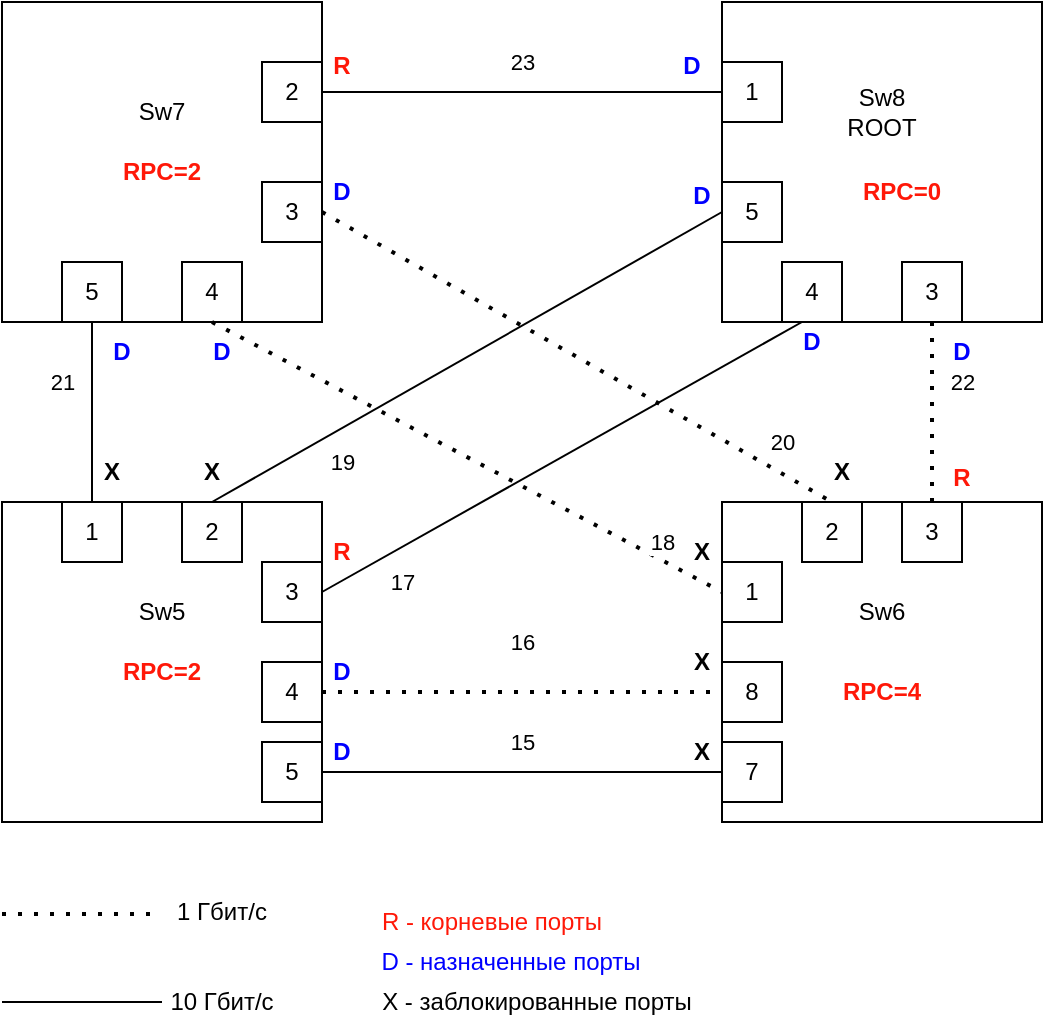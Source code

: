<mxfile version="20.8.10" type="device"><diagram name="Страница 1" id="qbmuqOFNlnx9jBESHyc4"><mxGraphModel dx="712" dy="827" grid="0" gridSize="10" guides="1" tooltips="1" connect="1" arrows="1" fold="1" page="1" pageScale="1" pageWidth="827" pageHeight="1169" math="0" shadow="0"><root><mxCell id="0"/><mxCell id="1" parent="0"/><mxCell id="DLdEltHi3bQjA7MI4Gy9-1" value="" style="whiteSpace=wrap;html=1;aspect=fixed;" parent="1" vertex="1"><mxGeometry x="80" y="140" width="160" height="160" as="geometry"/></mxCell><mxCell id="DLdEltHi3bQjA7MI4Gy9-2" value="Sw7" style="text;html=1;strokeColor=none;fillColor=none;align=center;verticalAlign=middle;whiteSpace=wrap;rounded=0;" parent="1" vertex="1"><mxGeometry x="130" y="180" width="60" height="30" as="geometry"/></mxCell><mxCell id="DLdEltHi3bQjA7MI4Gy9-3" value="2" style="whiteSpace=wrap;html=1;aspect=fixed;" parent="1" vertex="1"><mxGeometry x="210" y="170" width="30" height="30" as="geometry"/></mxCell><mxCell id="DLdEltHi3bQjA7MI4Gy9-4" value="3" style="whiteSpace=wrap;html=1;aspect=fixed;" parent="1" vertex="1"><mxGeometry x="210" y="230" width="30" height="30" as="geometry"/></mxCell><mxCell id="DLdEltHi3bQjA7MI4Gy9-5" value="5" style="whiteSpace=wrap;html=1;aspect=fixed;" parent="1" vertex="1"><mxGeometry x="110" y="270" width="30" height="30" as="geometry"/></mxCell><mxCell id="DLdEltHi3bQjA7MI4Gy9-6" value="4" style="whiteSpace=wrap;html=1;aspect=fixed;" parent="1" vertex="1"><mxGeometry x="170" y="270" width="30" height="30" as="geometry"/></mxCell><mxCell id="DLdEltHi3bQjA7MI4Gy9-7" value="" style="whiteSpace=wrap;html=1;aspect=fixed;" parent="1" vertex="1"><mxGeometry x="80" y="390" width="160" height="160" as="geometry"/></mxCell><mxCell id="DLdEltHi3bQjA7MI4Gy9-8" value="Sw5" style="text;html=1;strokeColor=none;fillColor=none;align=center;verticalAlign=middle;whiteSpace=wrap;rounded=0;" parent="1" vertex="1"><mxGeometry x="130" y="430" width="60" height="30" as="geometry"/></mxCell><mxCell id="DLdEltHi3bQjA7MI4Gy9-9" value="2" style="whiteSpace=wrap;html=1;aspect=fixed;" parent="1" vertex="1"><mxGeometry x="170" y="390" width="30" height="30" as="geometry"/></mxCell><mxCell id="DLdEltHi3bQjA7MI4Gy9-10" value="3" style="whiteSpace=wrap;html=1;aspect=fixed;" parent="1" vertex="1"><mxGeometry x="210" y="420" width="30" height="30" as="geometry"/></mxCell><mxCell id="DLdEltHi3bQjA7MI4Gy9-11" value="1" style="whiteSpace=wrap;html=1;aspect=fixed;" parent="1" vertex="1"><mxGeometry x="110" y="390" width="30" height="30" as="geometry"/></mxCell><mxCell id="DLdEltHi3bQjA7MI4Gy9-12" value="5" style="whiteSpace=wrap;html=1;aspect=fixed;" parent="1" vertex="1"><mxGeometry x="210" y="510" width="30" height="30" as="geometry"/></mxCell><mxCell id="DLdEltHi3bQjA7MI4Gy9-13" value="" style="whiteSpace=wrap;html=1;aspect=fixed;" parent="1" vertex="1"><mxGeometry x="440" y="390" width="160" height="160" as="geometry"/></mxCell><mxCell id="DLdEltHi3bQjA7MI4Gy9-14" value="Sw6" style="text;html=1;strokeColor=none;fillColor=none;align=center;verticalAlign=middle;whiteSpace=wrap;rounded=0;" parent="1" vertex="1"><mxGeometry x="490" y="430" width="60" height="30" as="geometry"/></mxCell><mxCell id="DLdEltHi3bQjA7MI4Gy9-15" value="1" style="whiteSpace=wrap;html=1;aspect=fixed;" parent="1" vertex="1"><mxGeometry x="440" y="420" width="30" height="30" as="geometry"/></mxCell><mxCell id="DLdEltHi3bQjA7MI4Gy9-16" value="2" style="whiteSpace=wrap;html=1;aspect=fixed;" parent="1" vertex="1"><mxGeometry x="480" y="390" width="30" height="30" as="geometry"/></mxCell><mxCell id="DLdEltHi3bQjA7MI4Gy9-17" value="8" style="whiteSpace=wrap;html=1;aspect=fixed;" parent="1" vertex="1"><mxGeometry x="440" y="470" width="30" height="30" as="geometry"/></mxCell><mxCell id="DLdEltHi3bQjA7MI4Gy9-18" value="3" style="whiteSpace=wrap;html=1;aspect=fixed;" parent="1" vertex="1"><mxGeometry x="530" y="390" width="30" height="30" as="geometry"/></mxCell><mxCell id="DLdEltHi3bQjA7MI4Gy9-20" value="" style="whiteSpace=wrap;html=1;aspect=fixed;" parent="1" vertex="1"><mxGeometry x="440" y="140" width="160" height="160" as="geometry"/></mxCell><mxCell id="DLdEltHi3bQjA7MI4Gy9-21" value="Sw8&lt;br&gt;ROOT&lt;br&gt;" style="text;html=1;strokeColor=none;fillColor=none;align=center;verticalAlign=middle;whiteSpace=wrap;rounded=0;" parent="1" vertex="1"><mxGeometry x="490" y="180" width="60" height="30" as="geometry"/></mxCell><mxCell id="DLdEltHi3bQjA7MI4Gy9-22" value="1" style="whiteSpace=wrap;html=1;aspect=fixed;" parent="1" vertex="1"><mxGeometry x="440" y="170" width="30" height="30" as="geometry"/></mxCell><mxCell id="DLdEltHi3bQjA7MI4Gy9-23" value="5" style="whiteSpace=wrap;html=1;aspect=fixed;" parent="1" vertex="1"><mxGeometry x="440" y="230" width="30" height="30" as="geometry"/></mxCell><mxCell id="DLdEltHi3bQjA7MI4Gy9-24" value="4" style="whiteSpace=wrap;html=1;aspect=fixed;" parent="1" vertex="1"><mxGeometry x="470" y="270" width="30" height="30" as="geometry"/></mxCell><mxCell id="DLdEltHi3bQjA7MI4Gy9-25" value="3" style="whiteSpace=wrap;html=1;aspect=fixed;" parent="1" vertex="1"><mxGeometry x="530" y="270" width="30" height="30" as="geometry"/></mxCell><mxCell id="DLdEltHi3bQjA7MI4Gy9-31" value="19" style="endArrow=none;html=1;rounded=0;entryX=0;entryY=0.5;entryDx=0;entryDy=0;exitX=0.5;exitY=0;exitDx=0;exitDy=0;" parent="1" source="DLdEltHi3bQjA7MI4Gy9-9" target="DLdEltHi3bQjA7MI4Gy9-23" edge="1"><mxGeometry x="-0.547" y="-15" width="50" height="50" relative="1" as="geometry"><mxPoint x="290" y="370" as="sourcePoint"/><mxPoint x="340" y="320" as="targetPoint"/><mxPoint as="offset"/></mxGeometry></mxCell><mxCell id="DLdEltHi3bQjA7MI4Gy9-32" value="17" style="endArrow=none;html=1;rounded=0;exitX=1;exitY=0.5;exitDx=0;exitDy=0;entryX=0.25;entryY=1;entryDx=0;entryDy=0;" parent="1" source="DLdEltHi3bQjA7MI4Gy9-10" target="DLdEltHi3bQjA7MI4Gy9-20" edge="1"><mxGeometry x="-0.729" y="-15" width="50" height="50" relative="1" as="geometry"><mxPoint x="280" y="420" as="sourcePoint"/><mxPoint x="330" y="370" as="targetPoint"/><mxPoint as="offset"/></mxGeometry></mxCell><mxCell id="DLdEltHi3bQjA7MI4Gy9-34" value="21" style="endArrow=none;html=1;rounded=0;entryX=0.5;entryY=1;entryDx=0;entryDy=0;exitX=0.5;exitY=0;exitDx=0;exitDy=0;" parent="1" source="DLdEltHi3bQjA7MI4Gy9-11" target="DLdEltHi3bQjA7MI4Gy9-5" edge="1"><mxGeometry x="0.333" y="15" width="50" height="50" relative="1" as="geometry"><mxPoint x="40" y="390" as="sourcePoint"/><mxPoint x="90" y="340" as="targetPoint"/><mxPoint as="offset"/></mxGeometry></mxCell><mxCell id="DLdEltHi3bQjA7MI4Gy9-35" value="7" style="whiteSpace=wrap;html=1;aspect=fixed;" parent="1" vertex="1"><mxGeometry x="440" y="510" width="30" height="30" as="geometry"/></mxCell><mxCell id="DLdEltHi3bQjA7MI4Gy9-36" value="4" style="whiteSpace=wrap;html=1;aspect=fixed;" parent="1" vertex="1"><mxGeometry x="210" y="470" width="30" height="30" as="geometry"/></mxCell><mxCell id="DLdEltHi3bQjA7MI4Gy9-38" value="15" style="endArrow=none;html=1;rounded=0;exitX=1;exitY=0.5;exitDx=0;exitDy=0;entryX=0;entryY=0.5;entryDx=0;entryDy=0;" parent="1" source="DLdEltHi3bQjA7MI4Gy9-12" target="DLdEltHi3bQjA7MI4Gy9-35" edge="1"><mxGeometry y="15" width="50" height="50" relative="1" as="geometry"><mxPoint x="250" y="524.5" as="sourcePoint"/><mxPoint x="450" y="524.5" as="targetPoint"/><mxPoint as="offset"/></mxGeometry></mxCell><mxCell id="DLdEltHi3bQjA7MI4Gy9-40" value="16" style="endArrow=none;dashed=1;html=1;dashPattern=1 3;strokeWidth=2;rounded=0;exitX=1;exitY=0.5;exitDx=0;exitDy=0;entryX=0;entryY=0.5;entryDx=0;entryDy=0;" parent="1" source="DLdEltHi3bQjA7MI4Gy9-36" target="DLdEltHi3bQjA7MI4Gy9-17" edge="1"><mxGeometry y="25" width="50" height="50" relative="1" as="geometry"><mxPoint x="270" y="510" as="sourcePoint"/><mxPoint x="320" y="460" as="targetPoint"/><mxPoint as="offset"/></mxGeometry></mxCell><mxCell id="DLdEltHi3bQjA7MI4Gy9-41" value="18" style="endArrow=none;dashed=1;html=1;dashPattern=1 3;strokeWidth=2;rounded=0;entryX=0;entryY=0.5;entryDx=0;entryDy=0;exitX=0.5;exitY=1;exitDx=0;exitDy=0;" parent="1" source="DLdEltHi3bQjA7MI4Gy9-6" target="DLdEltHi3bQjA7MI4Gy9-15" edge="1"><mxGeometry x="0.735" y="8" width="50" height="50" relative="1" as="geometry"><mxPoint x="170" y="370" as="sourcePoint"/><mxPoint x="220" y="320" as="targetPoint"/><mxPoint as="offset"/></mxGeometry></mxCell><mxCell id="DLdEltHi3bQjA7MI4Gy9-42" value="20&lt;br&gt;" style="endArrow=none;dashed=1;html=1;dashPattern=1 3;strokeWidth=2;rounded=0;exitX=1;exitY=0.5;exitDx=0;exitDy=0;entryX=0.5;entryY=0;entryDx=0;entryDy=0;" parent="1" source="DLdEltHi3bQjA7MI4Gy9-4" target="DLdEltHi3bQjA7MI4Gy9-16" edge="1"><mxGeometry x="0.751" y="14" width="50" height="50" relative="1" as="geometry"><mxPoint x="320" y="270" as="sourcePoint"/><mxPoint x="370" y="220" as="targetPoint"/><mxPoint as="offset"/></mxGeometry></mxCell><mxCell id="DLdEltHi3bQjA7MI4Gy9-43" value="22" style="endArrow=none;dashed=1;html=1;dashPattern=1 3;strokeWidth=2;rounded=0;exitX=0.5;exitY=0;exitDx=0;exitDy=0;entryX=0.5;entryY=1;entryDx=0;entryDy=0;" parent="1" source="DLdEltHi3bQjA7MI4Gy9-18" target="DLdEltHi3bQjA7MI4Gy9-25" edge="1"><mxGeometry x="0.333" y="-15" width="50" height="50" relative="1" as="geometry"><mxPoint x="550" y="380" as="sourcePoint"/><mxPoint x="600" y="330" as="targetPoint"/><mxPoint as="offset"/></mxGeometry></mxCell><mxCell id="DLdEltHi3bQjA7MI4Gy9-44" value="" style="endArrow=none;dashed=1;html=1;dashPattern=1 3;strokeWidth=2;rounded=0;" parent="1" edge="1"><mxGeometry width="50" height="50" relative="1" as="geometry"><mxPoint x="80" y="596" as="sourcePoint"/><mxPoint x="160" y="596" as="targetPoint"/></mxGeometry></mxCell><mxCell id="DLdEltHi3bQjA7MI4Gy9-45" value="" style="endArrow=none;html=1;rounded=0;" parent="1" edge="1"><mxGeometry width="50" height="50" relative="1" as="geometry"><mxPoint x="80" y="640" as="sourcePoint"/><mxPoint x="160" y="640" as="targetPoint"/></mxGeometry></mxCell><mxCell id="DLdEltHi3bQjA7MI4Gy9-46" value="1 Гбит/с" style="text;html=1;strokeColor=none;fillColor=none;align=center;verticalAlign=middle;whiteSpace=wrap;rounded=0;" parent="1" vertex="1"><mxGeometry x="160" y="580" width="60" height="30" as="geometry"/></mxCell><mxCell id="DLdEltHi3bQjA7MI4Gy9-47" value="10 Гбит/с" style="text;html=1;strokeColor=none;fillColor=none;align=center;verticalAlign=middle;whiteSpace=wrap;rounded=0;" parent="1" vertex="1"><mxGeometry x="160" y="625" width="60" height="30" as="geometry"/></mxCell><mxCell id="DLdEltHi3bQjA7MI4Gy9-48" value="R - корневые порты" style="text;html=1;strokeColor=none;fillColor=none;align=center;verticalAlign=middle;whiteSpace=wrap;rounded=0;fontColor=#FF1808;" parent="1" vertex="1"><mxGeometry x="264" y="585" width="122" height="30" as="geometry"/></mxCell><mxCell id="DLdEltHi3bQjA7MI4Gy9-49" value="D - назначенные порты" style="text;html=1;strokeColor=none;fillColor=none;align=center;verticalAlign=middle;whiteSpace=wrap;rounded=0;fontColor=#0000FF;" parent="1" vertex="1"><mxGeometry x="265" y="605" width="139" height="30" as="geometry"/></mxCell><mxCell id="DLdEltHi3bQjA7MI4Gy9-50" value="Х - заблокированные порты" style="text;html=1;align=center;verticalAlign=middle;whiteSpace=wrap;rounded=0;fontColor=#000000;" parent="1" vertex="1"><mxGeometry x="265" y="625" width="165" height="30" as="geometry"/></mxCell><mxCell id="DLdEltHi3bQjA7MI4Gy9-51" value="&lt;font color=&quot;#ff1808&quot;&gt;RPC=2&lt;/font&gt;" style="text;html=1;strokeColor=none;fillColor=none;align=center;verticalAlign=middle;whiteSpace=wrap;rounded=0;fontStyle=1" parent="1" vertex="1"><mxGeometry x="130" y="210" width="60" height="30" as="geometry"/></mxCell><mxCell id="DLdEltHi3bQjA7MI4Gy9-53" value="&lt;font color=&quot;#0000ff&quot;&gt;D&lt;/font&gt;" style="text;html=1;strokeColor=none;fillColor=none;align=center;verticalAlign=middle;whiteSpace=wrap;rounded=0;fontColor=#000000;fontStyle=1" parent="1" vertex="1"><mxGeometry x="220" y="460" width="60" height="30" as="geometry"/></mxCell><mxCell id="DLdEltHi3bQjA7MI4Gy9-54" value="X" style="text;html=1;strokeColor=none;fillColor=none;align=center;verticalAlign=middle;whiteSpace=wrap;rounded=0;fontColor=#000000;fontStyle=1" parent="1" vertex="1"><mxGeometry x="400" y="455" width="60" height="30" as="geometry"/></mxCell><mxCell id="DLdEltHi3bQjA7MI4Gy9-55" value="&lt;font color=&quot;#ff1808&quot;&gt;RPC=2&lt;/font&gt;" style="text;html=1;strokeColor=none;fillColor=none;align=center;verticalAlign=middle;whiteSpace=wrap;rounded=0;fontStyle=1" parent="1" vertex="1"><mxGeometry x="130" y="460" width="60" height="30" as="geometry"/></mxCell><mxCell id="DLdEltHi3bQjA7MI4Gy9-56" value="&lt;font color=&quot;#ff1808&quot;&gt;RPC=4&lt;/font&gt;" style="text;html=1;strokeColor=none;fillColor=none;align=center;verticalAlign=middle;whiteSpace=wrap;rounded=0;fontStyle=1" parent="1" vertex="1"><mxGeometry x="490" y="470" width="60" height="30" as="geometry"/></mxCell><mxCell id="DLdEltHi3bQjA7MI4Gy9-57" value="&lt;font color=&quot;#ff1808&quot;&gt;RPC=0&lt;/font&gt;" style="text;html=1;strokeColor=none;fillColor=none;align=center;verticalAlign=middle;whiteSpace=wrap;rounded=0;fontStyle=1" parent="1" vertex="1"><mxGeometry x="500" y="220" width="60" height="30" as="geometry"/></mxCell><mxCell id="DLdEltHi3bQjA7MI4Gy9-63" value="X" style="text;html=1;strokeColor=none;fillColor=none;align=center;verticalAlign=middle;whiteSpace=wrap;rounded=0;fontColor=#000000;fontStyle=1" parent="1" vertex="1"><mxGeometry x="470" y="360" width="60" height="30" as="geometry"/></mxCell><mxCell id="DLdEltHi3bQjA7MI4Gy9-67" value="&lt;font color=&quot;#0000ff&quot;&gt;D&lt;/font&gt;" style="text;html=1;strokeColor=none;fillColor=none;align=center;verticalAlign=middle;whiteSpace=wrap;rounded=0;fontColor=#000000;fontStyle=1" parent="1" vertex="1"><mxGeometry x="530" y="300" width="60" height="30" as="geometry"/></mxCell><mxCell id="DLdEltHi3bQjA7MI4Gy9-71" value="&lt;font color=&quot;#0000ff&quot;&gt;D&lt;/font&gt;" style="text;html=1;strokeColor=none;fillColor=none;align=center;verticalAlign=middle;whiteSpace=wrap;rounded=0;fontColor=#000000;fontStyle=1" parent="1" vertex="1"><mxGeometry x="110" y="300" width="60" height="30" as="geometry"/></mxCell><mxCell id="DLdEltHi3bQjA7MI4Gy9-73" value="&lt;font color=&quot;#0000ff&quot;&gt;D&lt;/font&gt;" style="text;html=1;strokeColor=none;fillColor=none;align=center;verticalAlign=middle;whiteSpace=wrap;rounded=0;fontColor=#000000;fontStyle=1" parent="1" vertex="1"><mxGeometry x="220" y="220" width="60" height="30" as="geometry"/></mxCell><mxCell id="DLdEltHi3bQjA7MI4Gy9-74" value="&lt;font color=&quot;#0000ff&quot;&gt;D&lt;/font&gt;" style="text;html=1;strokeColor=none;fillColor=none;align=center;verticalAlign=middle;whiteSpace=wrap;rounded=0;fontColor=#000000;fontStyle=1" parent="1" vertex="1"><mxGeometry x="160" y="300" width="60" height="30" as="geometry"/></mxCell><mxCell id="DLdEltHi3bQjA7MI4Gy9-75" value="&lt;font color=&quot;#0000ff&quot;&gt;D&lt;/font&gt;" style="text;html=1;strokeColor=none;fillColor=none;align=center;verticalAlign=middle;whiteSpace=wrap;rounded=0;fontColor=#000000;fontStyle=1" parent="1" vertex="1"><mxGeometry x="220" y="500" width="60" height="30" as="geometry"/></mxCell><mxCell id="DLdEltHi3bQjA7MI4Gy9-77" value="23" style="endArrow=none;html=1;rounded=0;exitX=1;exitY=0.5;exitDx=0;exitDy=0;entryX=0;entryY=0.5;entryDx=0;entryDy=0;" parent="1" source="DLdEltHi3bQjA7MI4Gy9-3" target="DLdEltHi3bQjA7MI4Gy9-22" edge="1"><mxGeometry y="15" width="50" height="50" relative="1" as="geometry"><mxPoint x="240" y="185" as="sourcePoint"/><mxPoint x="390" y="115" as="targetPoint"/><mxPoint as="offset"/></mxGeometry></mxCell><mxCell id="DLdEltHi3bQjA7MI4Gy9-78" value="&lt;font color=&quot;#ff1808&quot;&gt;R&lt;/font&gt;" style="text;html=1;strokeColor=none;fillColor=none;align=center;verticalAlign=middle;whiteSpace=wrap;rounded=0;fontColor=#000000;fontStyle=1" parent="1" vertex="1"><mxGeometry x="220" y="400" width="60" height="30" as="geometry"/></mxCell><mxCell id="DLdEltHi3bQjA7MI4Gy9-80" value="&lt;font color=&quot;#0000ff&quot;&gt;D&lt;/font&gt;" style="text;html=1;strokeColor=none;fillColor=none;align=center;verticalAlign=middle;whiteSpace=wrap;rounded=0;fontColor=#000000;fontStyle=1" parent="1" vertex="1"><mxGeometry x="455" y="295" width="60" height="30" as="geometry"/></mxCell><mxCell id="DLdEltHi3bQjA7MI4Gy9-81" value="&lt;font color=&quot;#0000ff&quot;&gt;D&lt;/font&gt;" style="text;html=1;strokeColor=none;fillColor=none;align=center;verticalAlign=middle;whiteSpace=wrap;rounded=0;fontColor=#000000;fontStyle=1" parent="1" vertex="1"><mxGeometry x="400" y="222" width="60" height="30" as="geometry"/></mxCell><mxCell id="DLdEltHi3bQjA7MI4Gy9-82" value="&lt;font color=&quot;#0000ff&quot;&gt;D&lt;/font&gt;" style="text;html=1;strokeColor=none;fillColor=none;align=center;verticalAlign=middle;whiteSpace=wrap;rounded=0;fontColor=#000000;fontStyle=1" parent="1" vertex="1"><mxGeometry x="395" y="157" width="60" height="30" as="geometry"/></mxCell><mxCell id="DLdEltHi3bQjA7MI4Gy9-83" value="X" style="text;html=1;strokeColor=none;fillColor=none;align=center;verticalAlign=middle;whiteSpace=wrap;rounded=0;fontColor=#000000;fontStyle=1" parent="1" vertex="1"><mxGeometry x="105" y="360" width="60" height="30" as="geometry"/></mxCell><mxCell id="DLdEltHi3bQjA7MI4Gy9-84" value="X" style="text;html=1;strokeColor=none;fillColor=none;align=center;verticalAlign=middle;whiteSpace=wrap;rounded=0;fontColor=#000000;fontStyle=1" parent="1" vertex="1"><mxGeometry x="155" y="360" width="60" height="30" as="geometry"/></mxCell><mxCell id="DLdEltHi3bQjA7MI4Gy9-85" value="&lt;font color=&quot;#ff1808&quot;&gt;R&lt;/font&gt;" style="text;html=1;strokeColor=none;fillColor=none;align=center;verticalAlign=middle;whiteSpace=wrap;rounded=0;fontColor=#000000;fontStyle=1" parent="1" vertex="1"><mxGeometry x="530" y="363" width="60" height="30" as="geometry"/></mxCell><mxCell id="DLdEltHi3bQjA7MI4Gy9-86" value="X" style="text;html=1;strokeColor=none;fillColor=none;align=center;verticalAlign=middle;whiteSpace=wrap;rounded=0;fontColor=#000000;fontStyle=1" parent="1" vertex="1"><mxGeometry x="400" y="500" width="60" height="30" as="geometry"/></mxCell><mxCell id="DLdEltHi3bQjA7MI4Gy9-87" value="X" style="text;html=1;strokeColor=none;fillColor=none;align=center;verticalAlign=middle;whiteSpace=wrap;rounded=0;fontColor=#000000;fontStyle=1" parent="1" vertex="1"><mxGeometry x="400" y="400" width="60" height="30" as="geometry"/></mxCell><mxCell id="DLdEltHi3bQjA7MI4Gy9-88" value="&lt;font color=&quot;#ff1808&quot;&gt;R&lt;/font&gt;" style="text;html=1;strokeColor=none;fillColor=none;align=center;verticalAlign=middle;whiteSpace=wrap;rounded=0;fontColor=#000000;fontStyle=1" parent="1" vertex="1"><mxGeometry x="220" y="157" width="60" height="30" as="geometry"/></mxCell></root></mxGraphModel></diagram></mxfile>